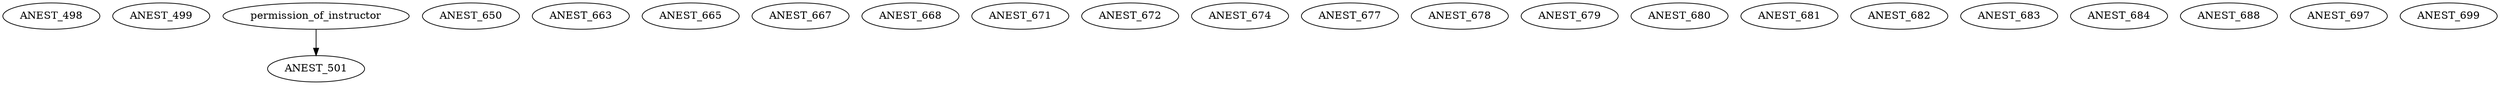 digraph G {
    ANEST_498;
    ANEST_499;
    edge [color=black];
    permission_of_instructor -> ANEST_501;
    ANEST_650;
    ANEST_663;
    ANEST_665;
    ANEST_667;
    ANEST_668;
    ANEST_671;
    ANEST_672;
    ANEST_674;
    ANEST_677;
    ANEST_678;
    ANEST_679;
    ANEST_680;
    ANEST_681;
    ANEST_682;
    ANEST_683;
    ANEST_684;
    ANEST_688;
    ANEST_697;
    ANEST_699;
}

